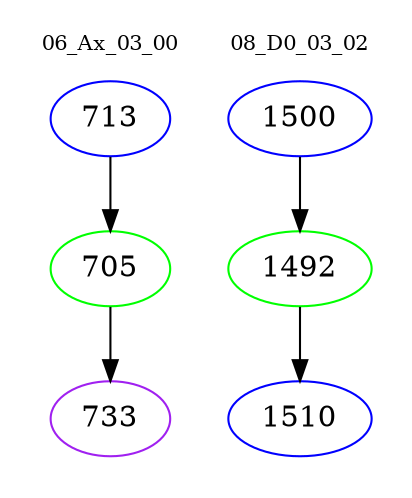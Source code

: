 digraph{
subgraph cluster_0 {
color = white
label = "06_Ax_03_00";
fontsize=10;
T0_713 [label="713", color="blue"]
T0_713 -> T0_705 [color="black"]
T0_705 [label="705", color="green"]
T0_705 -> T0_733 [color="black"]
T0_733 [label="733", color="purple"]
}
subgraph cluster_1 {
color = white
label = "08_D0_03_02";
fontsize=10;
T1_1500 [label="1500", color="blue"]
T1_1500 -> T1_1492 [color="black"]
T1_1492 [label="1492", color="green"]
T1_1492 -> T1_1510 [color="black"]
T1_1510 [label="1510", color="blue"]
}
}

